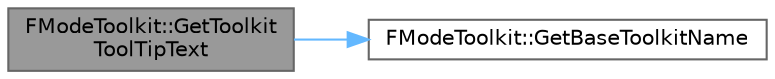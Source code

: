 digraph "FModeToolkit::GetToolkitToolTipText"
{
 // INTERACTIVE_SVG=YES
 // LATEX_PDF_SIZE
  bgcolor="transparent";
  edge [fontname=Helvetica,fontsize=10,labelfontname=Helvetica,labelfontsize=10];
  node [fontname=Helvetica,fontsize=10,shape=box,height=0.2,width=0.4];
  rankdir="LR";
  Node1 [id="Node000001",label="FModeToolkit::GetToolkit\lToolTipText",height=0.2,width=0.4,color="gray40", fillcolor="grey60", style="filled", fontcolor="black",tooltip=" "];
  Node1 -> Node2 [id="edge1_Node000001_Node000002",color="steelblue1",style="solid",tooltip=" "];
  Node2 [id="Node000002",label="FModeToolkit::GetBaseToolkitName",height=0.2,width=0.4,color="grey40", fillcolor="white", style="filled",URL="$d4/da3/classFModeToolkit.html#a5e43147add9188c24d756123c24f6518",tooltip=" "];
}
